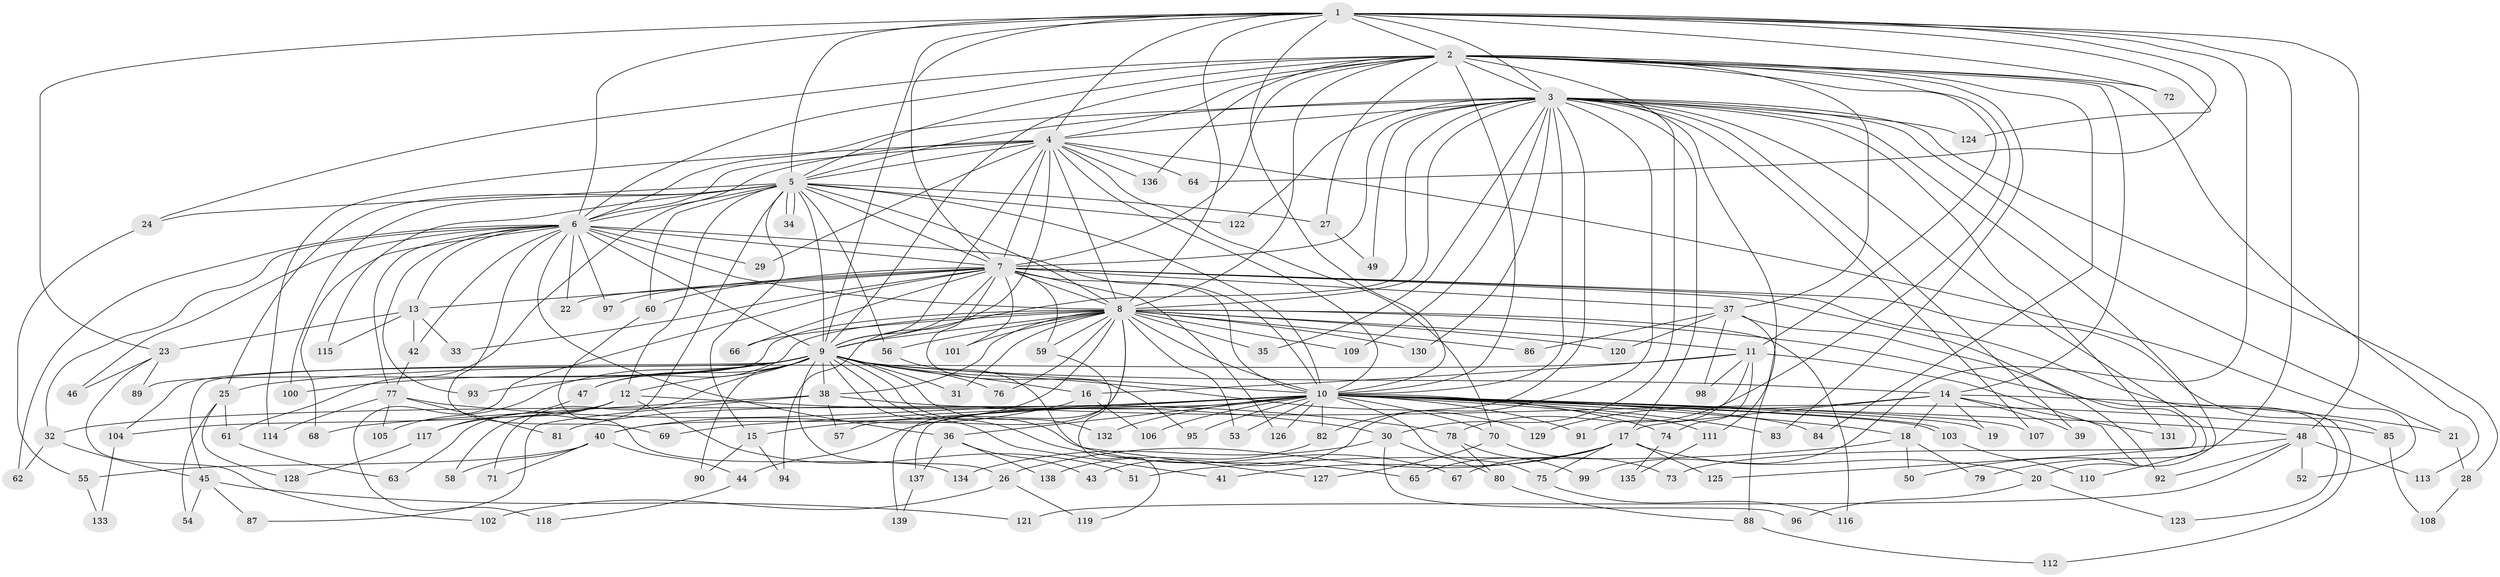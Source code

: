 // Generated by graph-tools (version 1.1) at 2025/49/03/09/25 03:49:29]
// undirected, 139 vertices, 303 edges
graph export_dot {
graph [start="1"]
  node [color=gray90,style=filled];
  1;
  2;
  3;
  4;
  5;
  6;
  7;
  8;
  9;
  10;
  11;
  12;
  13;
  14;
  15;
  16;
  17;
  18;
  19;
  20;
  21;
  22;
  23;
  24;
  25;
  26;
  27;
  28;
  29;
  30;
  31;
  32;
  33;
  34;
  35;
  36;
  37;
  38;
  39;
  40;
  41;
  42;
  43;
  44;
  45;
  46;
  47;
  48;
  49;
  50;
  51;
  52;
  53;
  54;
  55;
  56;
  57;
  58;
  59;
  60;
  61;
  62;
  63;
  64;
  65;
  66;
  67;
  68;
  69;
  70;
  71;
  72;
  73;
  74;
  75;
  76;
  77;
  78;
  79;
  80;
  81;
  82;
  83;
  84;
  85;
  86;
  87;
  88;
  89;
  90;
  91;
  92;
  93;
  94;
  95;
  96;
  97;
  98;
  99;
  100;
  101;
  102;
  103;
  104;
  105;
  106;
  107;
  108;
  109;
  110;
  111;
  112;
  113;
  114;
  115;
  116;
  117;
  118;
  119;
  120;
  121;
  122;
  123;
  124;
  125;
  126;
  127;
  128;
  129;
  130;
  131;
  132;
  133;
  134;
  135;
  136;
  137;
  138;
  139;
  1 -- 2;
  1 -- 3;
  1 -- 4;
  1 -- 5;
  1 -- 6;
  1 -- 7;
  1 -- 8;
  1 -- 9;
  1 -- 10;
  1 -- 20;
  1 -- 23;
  1 -- 48;
  1 -- 64;
  1 -- 72;
  1 -- 99;
  1 -- 124;
  2 -- 3;
  2 -- 4;
  2 -- 5;
  2 -- 6;
  2 -- 7;
  2 -- 8;
  2 -- 9;
  2 -- 10;
  2 -- 11;
  2 -- 14;
  2 -- 24;
  2 -- 27;
  2 -- 30;
  2 -- 37;
  2 -- 72;
  2 -- 78;
  2 -- 83;
  2 -- 84;
  2 -- 113;
  2 -- 136;
  3 -- 4;
  3 -- 5;
  3 -- 6;
  3 -- 7;
  3 -- 8;
  3 -- 9;
  3 -- 10;
  3 -- 17;
  3 -- 21;
  3 -- 28;
  3 -- 35;
  3 -- 39;
  3 -- 43;
  3 -- 49;
  3 -- 79;
  3 -- 82;
  3 -- 107;
  3 -- 109;
  3 -- 110;
  3 -- 111;
  3 -- 122;
  3 -- 124;
  3 -- 130;
  3 -- 131;
  4 -- 5;
  4 -- 6;
  4 -- 7;
  4 -- 8;
  4 -- 9;
  4 -- 10;
  4 -- 29;
  4 -- 52;
  4 -- 61;
  4 -- 64;
  4 -- 70;
  4 -- 94;
  4 -- 114;
  4 -- 136;
  5 -- 6;
  5 -- 7;
  5 -- 8;
  5 -- 9;
  5 -- 10;
  5 -- 12;
  5 -- 15;
  5 -- 24;
  5 -- 25;
  5 -- 27;
  5 -- 34;
  5 -- 34;
  5 -- 56;
  5 -- 58;
  5 -- 60;
  5 -- 100;
  5 -- 115;
  5 -- 122;
  6 -- 7;
  6 -- 8;
  6 -- 9;
  6 -- 10;
  6 -- 13;
  6 -- 22;
  6 -- 29;
  6 -- 32;
  6 -- 36;
  6 -- 42;
  6 -- 46;
  6 -- 62;
  6 -- 68;
  6 -- 69;
  6 -- 77;
  6 -- 93;
  6 -- 97;
  7 -- 8;
  7 -- 9;
  7 -- 10;
  7 -- 13;
  7 -- 22;
  7 -- 33;
  7 -- 37;
  7 -- 59;
  7 -- 60;
  7 -- 66;
  7 -- 85;
  7 -- 95;
  7 -- 97;
  7 -- 101;
  7 -- 112;
  7 -- 118;
  7 -- 125;
  7 -- 126;
  8 -- 9;
  8 -- 10;
  8 -- 11;
  8 -- 31;
  8 -- 35;
  8 -- 38;
  8 -- 40;
  8 -- 47;
  8 -- 53;
  8 -- 56;
  8 -- 57;
  8 -- 59;
  8 -- 66;
  8 -- 76;
  8 -- 86;
  8 -- 89;
  8 -- 101;
  8 -- 109;
  8 -- 116;
  8 -- 120;
  8 -- 123;
  8 -- 130;
  8 -- 139;
  9 -- 10;
  9 -- 12;
  9 -- 14;
  9 -- 16;
  9 -- 26;
  9 -- 31;
  9 -- 38;
  9 -- 41;
  9 -- 45;
  9 -- 47;
  9 -- 65;
  9 -- 67;
  9 -- 71;
  9 -- 76;
  9 -- 90;
  9 -- 93;
  9 -- 100;
  9 -- 104;
  9 -- 105;
  9 -- 129;
  9 -- 132;
  10 -- 15;
  10 -- 18;
  10 -- 19;
  10 -- 32;
  10 -- 36;
  10 -- 44;
  10 -- 48;
  10 -- 53;
  10 -- 69;
  10 -- 70;
  10 -- 74;
  10 -- 75;
  10 -- 81;
  10 -- 82;
  10 -- 83;
  10 -- 84;
  10 -- 91;
  10 -- 95;
  10 -- 103;
  10 -- 103;
  10 -- 106;
  10 -- 107;
  10 -- 111;
  10 -- 126;
  10 -- 132;
  10 -- 137;
  11 -- 16;
  11 -- 25;
  11 -- 50;
  11 -- 74;
  11 -- 91;
  11 -- 98;
  12 -- 30;
  12 -- 51;
  12 -- 63;
  12 -- 104;
  12 -- 117;
  13 -- 23;
  13 -- 33;
  13 -- 42;
  13 -- 115;
  14 -- 17;
  14 -- 18;
  14 -- 19;
  14 -- 21;
  14 -- 39;
  14 -- 129;
  14 -- 131;
  15 -- 90;
  15 -- 94;
  16 -- 40;
  16 -- 106;
  17 -- 20;
  17 -- 26;
  17 -- 41;
  17 -- 65;
  17 -- 67;
  17 -- 75;
  17 -- 125;
  18 -- 50;
  18 -- 51;
  18 -- 79;
  20 -- 96;
  20 -- 123;
  21 -- 28;
  23 -- 46;
  23 -- 89;
  23 -- 102;
  24 -- 55;
  25 -- 54;
  25 -- 61;
  25 -- 128;
  26 -- 102;
  26 -- 119;
  27 -- 49;
  28 -- 108;
  30 -- 80;
  30 -- 96;
  30 -- 134;
  32 -- 45;
  32 -- 62;
  36 -- 43;
  36 -- 137;
  36 -- 138;
  37 -- 86;
  37 -- 88;
  37 -- 92;
  37 -- 98;
  37 -- 120;
  38 -- 57;
  38 -- 68;
  38 -- 85;
  38 -- 87;
  40 -- 44;
  40 -- 55;
  40 -- 58;
  40 -- 71;
  42 -- 77;
  44 -- 118;
  45 -- 54;
  45 -- 87;
  45 -- 121;
  47 -- 117;
  48 -- 52;
  48 -- 73;
  48 -- 92;
  48 -- 113;
  48 -- 121;
  55 -- 133;
  56 -- 127;
  59 -- 119;
  60 -- 134;
  61 -- 63;
  70 -- 73;
  70 -- 127;
  74 -- 135;
  75 -- 116;
  77 -- 78;
  77 -- 81;
  77 -- 105;
  77 -- 114;
  78 -- 80;
  78 -- 99;
  80 -- 88;
  82 -- 138;
  85 -- 108;
  88 -- 112;
  103 -- 110;
  104 -- 133;
  111 -- 135;
  117 -- 128;
  137 -- 139;
}
